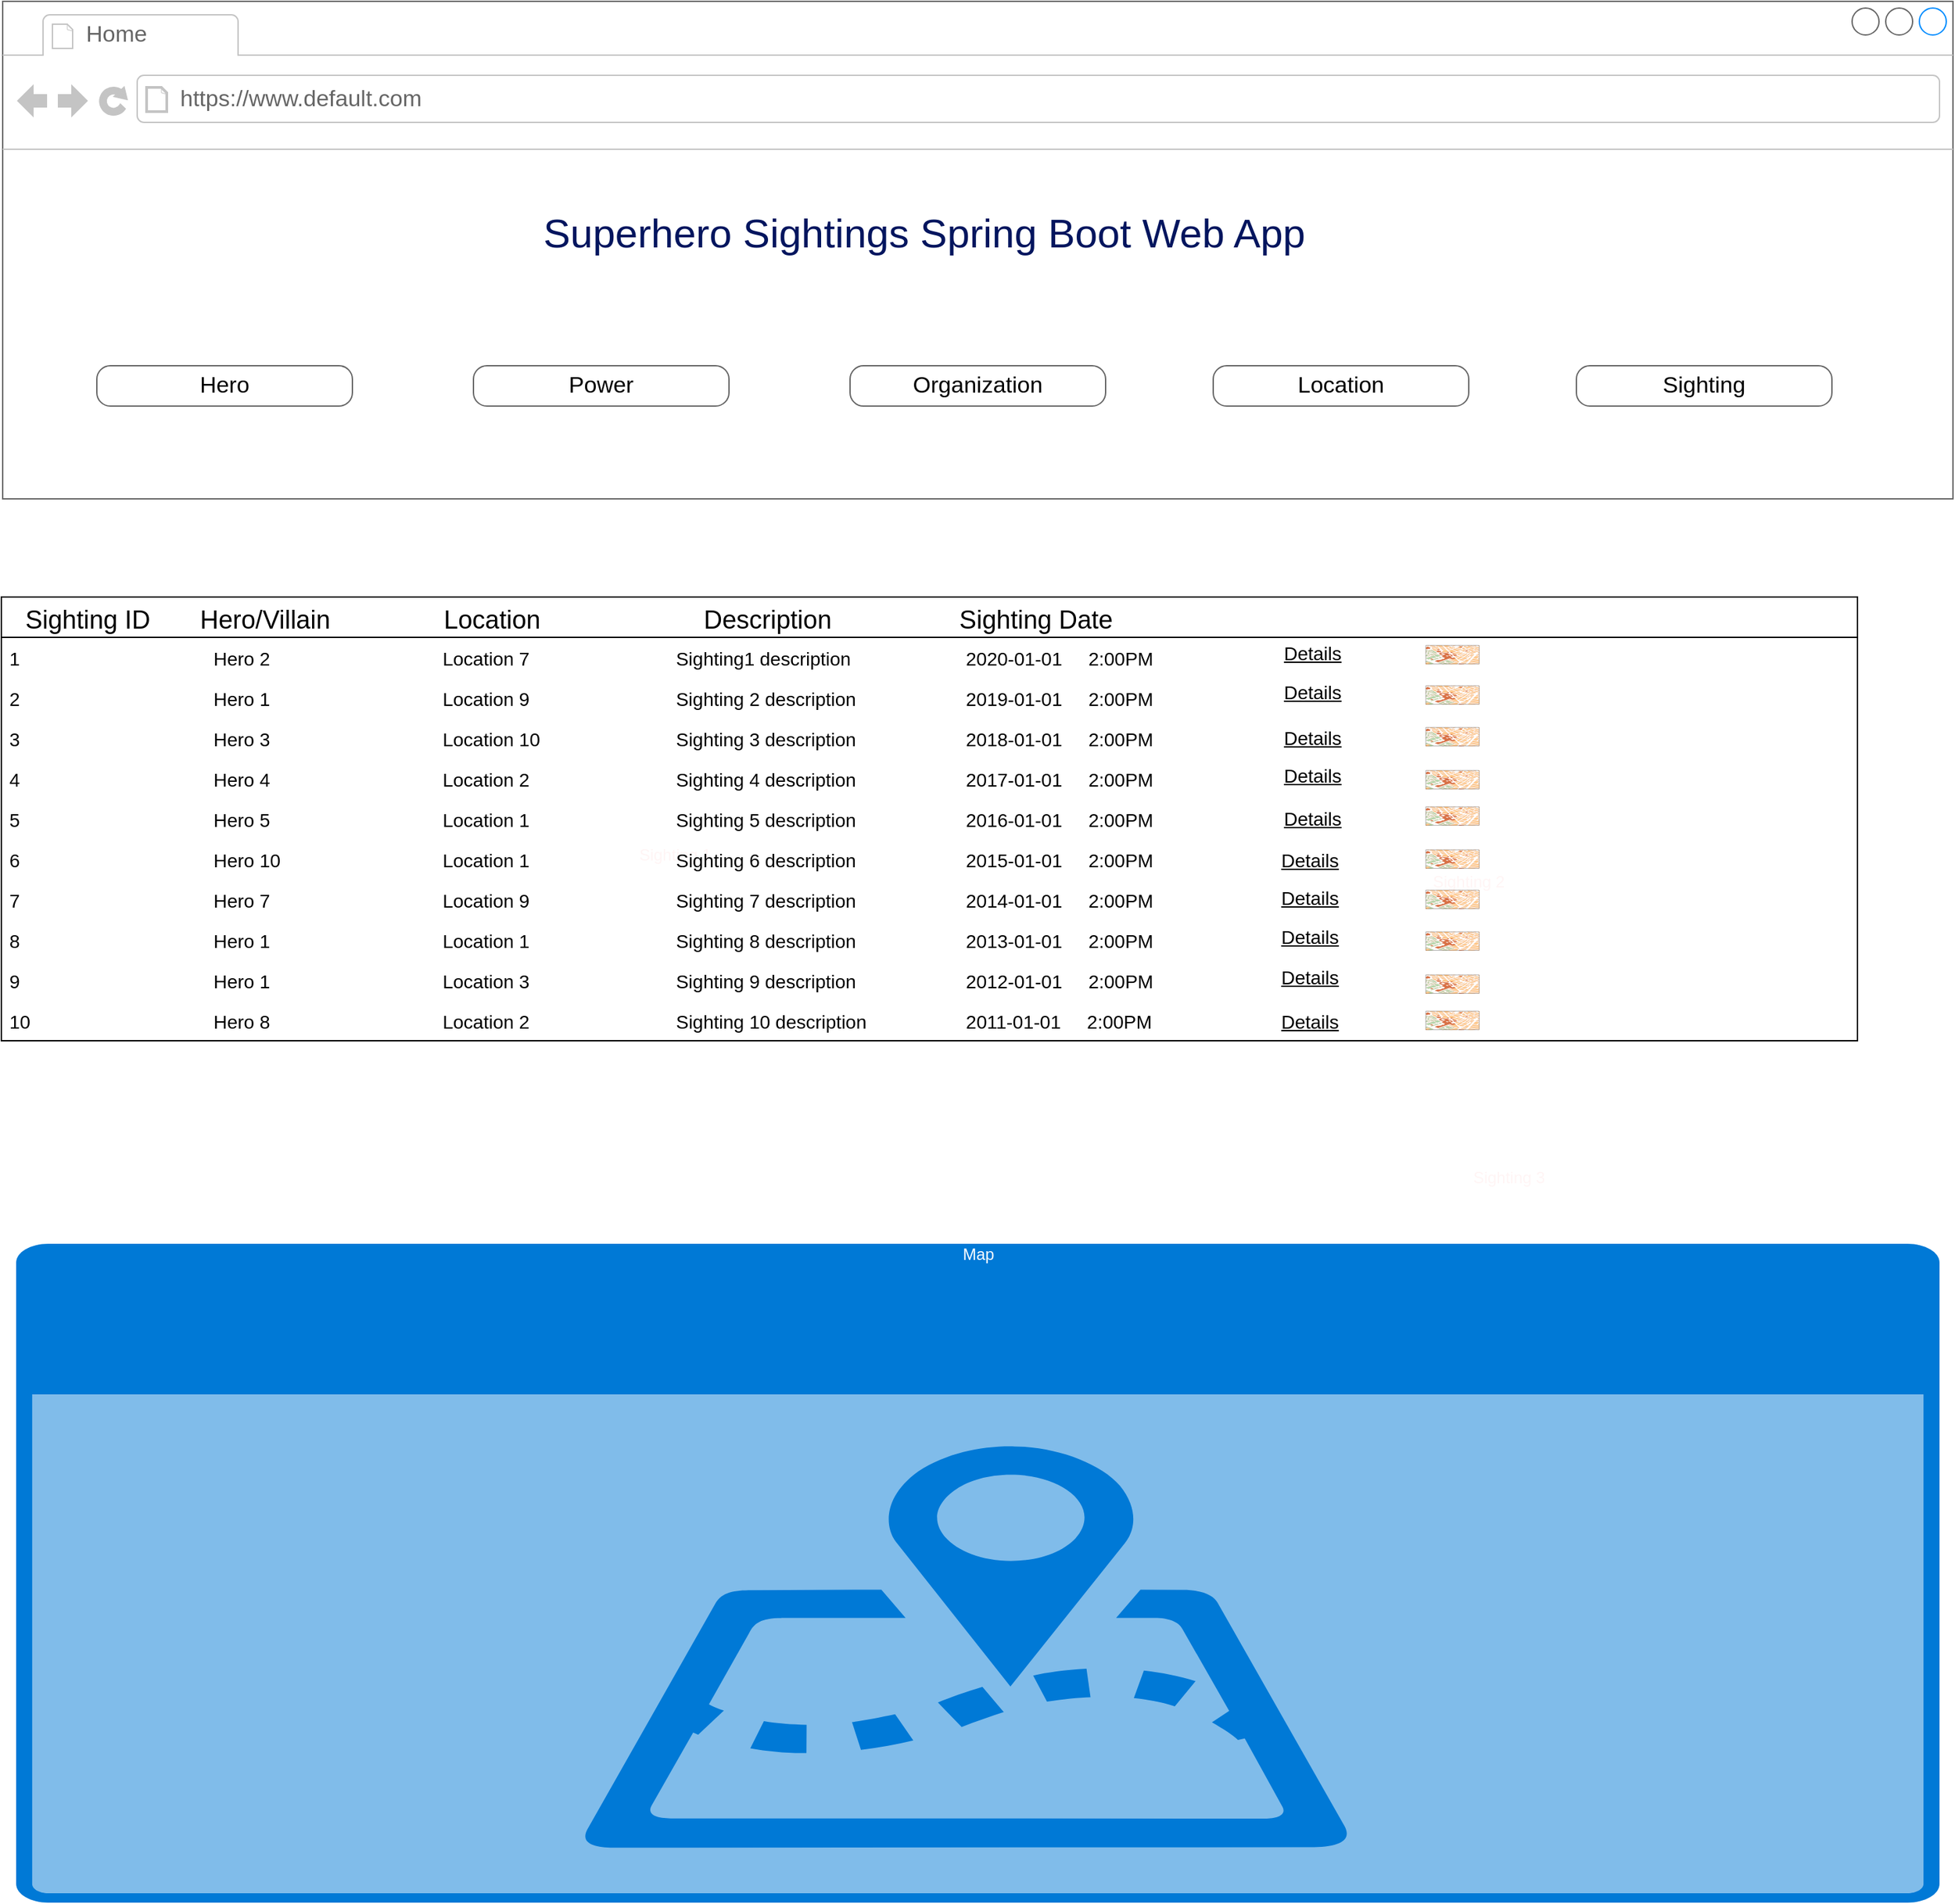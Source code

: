 <mxfile version="20.5.1" type="device"><diagram name="Page-1" id="2cc2dc42-3aac-f2a9-1cec-7a8b7cbee084"><mxGraphModel dx="1038" dy="585" grid="1" gridSize="10" guides="1" tooltips="1" connect="1" arrows="1" fold="1" page="1" pageScale="1" pageWidth="1100" pageHeight="850" background="none" math="0" shadow="0"><root><mxCell id="0"/><mxCell id="1" parent="0"/><mxCell id="7026571954dc6520-1" value="" style="strokeWidth=1;shadow=0;dashed=0;align=left;html=1;shape=mxgraph.mockup.containers.browserWindow;rSize=0;strokeColor=#666666;mainText=,;recursiveResize=0;rounded=0;labelBackgroundColor=none;fontFamily=Verdana;fontSize=12" parent="1" vertex="1"><mxGeometry x="250" y="20" width="1450" height="370" as="geometry"/></mxCell><mxCell id="7026571954dc6520-2" value="Home" style="strokeWidth=1;shadow=0;dashed=0;align=center;html=1;shape=mxgraph.mockup.containers.anchor;fontSize=17;fontColor=#666666;align=left;" parent="7026571954dc6520-1" vertex="1"><mxGeometry x="60" y="12" width="150" height="26" as="geometry"/></mxCell><mxCell id="7026571954dc6520-3" value="https://www.default.com" style="strokeWidth=1;shadow=0;dashed=0;align=center;html=1;shape=mxgraph.mockup.containers.anchor;rSize=0;fontSize=17;fontColor=#666666;align=left;" parent="7026571954dc6520-1" vertex="1"><mxGeometry x="130" y="60" width="250" height="26" as="geometry"/></mxCell><mxCell id="7026571954dc6520-4" value="&lt;h2 style=&quot;box-sizing: border-box; margin-top: 0px; margin-bottom: 0.5rem; font-weight: 300; line-height: 1.2; font-size: 1.875rem; font-family: Arial, Helvetica, sans-serif; color: rgb(2, 21, 94); padding-top: 12px; padding-bottom: 0px; background-color: rgb(255, 255, 255);&quot; id=&quot;yui_3_17_2_1_1667340755161_39&quot;&gt;Superhero Sightings Spring Boot Web App&lt;/h2&gt;" style="text;html=1;points=[];align=left;verticalAlign=top;spacingTop=-4;fontSize=30;fontFamily=Verdana;fontStyle=0" parent="7026571954dc6520-1" vertex="1"><mxGeometry x="400" y="140" width="590" height="50" as="geometry"/></mxCell><mxCell id="jvbijX7r-PZZ7w1VG2m_-4" value="" style="group" parent="7026571954dc6520-1" vertex="1" connectable="0"><mxGeometry x="70" y="271" width="1020" height="30" as="geometry"/></mxCell><mxCell id="7026571954dc6520-18" value="Hero" style="strokeWidth=1;shadow=0;dashed=0;align=center;html=1;shape=mxgraph.mockup.buttons.button;strokeColor=#666666;mainText=;buttonStyle=round;fontSize=17;fontStyle=0;fillColor=none;whiteSpace=wrap;rounded=0;labelBackgroundColor=none;" parent="jvbijX7r-PZZ7w1VG2m_-4" vertex="1"><mxGeometry width="190" height="30" as="geometry"/></mxCell><mxCell id="7026571954dc6520-19" value="Power" style="strokeWidth=1;shadow=0;dashed=0;align=center;html=1;shape=mxgraph.mockup.buttons.button;strokeColor=#666666;mainText=;buttonStyle=round;fontSize=17;fontStyle=0;fillColor=none;whiteSpace=wrap;rounded=0;labelBackgroundColor=none;" parent="jvbijX7r-PZZ7w1VG2m_-4" vertex="1"><mxGeometry x="280" width="190" height="30" as="geometry"/></mxCell><mxCell id="jvbijX7r-PZZ7w1VG2m_-1" value="Organization" style="strokeWidth=1;shadow=0;dashed=0;align=center;html=1;shape=mxgraph.mockup.buttons.button;strokeColor=#666666;mainText=;buttonStyle=round;fontSize=17;fontStyle=0;fillColor=none;whiteSpace=wrap;rounded=0;labelBackgroundColor=none;" parent="jvbijX7r-PZZ7w1VG2m_-4" vertex="1"><mxGeometry x="560" width="190" height="30" as="geometry"/></mxCell><mxCell id="jvbijX7r-PZZ7w1VG2m_-2" value="Location" style="strokeWidth=1;shadow=0;dashed=0;align=center;html=1;shape=mxgraph.mockup.buttons.button;strokeColor=#666666;mainText=;buttonStyle=round;fontSize=17;fontStyle=0;fillColor=none;whiteSpace=wrap;rounded=0;labelBackgroundColor=none;" parent="jvbijX7r-PZZ7w1VG2m_-4" vertex="1"><mxGeometry x="830" width="190" height="30" as="geometry"/></mxCell><mxCell id="jvbijX7r-PZZ7w1VG2m_-3" value="Sighting" style="strokeWidth=1;shadow=0;dashed=0;align=center;html=1;shape=mxgraph.mockup.buttons.button;strokeColor=#666666;mainText=;buttonStyle=round;fontSize=17;fontStyle=0;fillColor=none;whiteSpace=wrap;rounded=0;labelBackgroundColor=none;" parent="7026571954dc6520-1" vertex="1"><mxGeometry x="1170" y="271" width="190" height="30" as="geometry"/></mxCell><mxCell id="kMfeL1CHyE3TxEFatec0-3" value="Map" style="html=1;strokeColor=none;fillColor=#0079D6;labelPosition=center;verticalLabelPosition=middle;verticalAlign=top;align=center;fontSize=12;outlineConnect=0;spacingTop=-6;fontColor=#FFFFFF;sketch=0;shape=mxgraph.sitemap.map;" parent="1" vertex="1"><mxGeometry x="260" y="944" width="1430" height="490" as="geometry"/></mxCell><mxCell id="kMfeL1CHyE3TxEFatec0-4" value="" style="shape=image;html=1;verticalAlign=top;verticalLabelPosition=bottom;labelBackgroundColor=#ffffff;imageAspect=0;aspect=fixed;image=https://cdn3.iconfinder.com/data/icons/internet-and-web-4/78/internt_web_technology-08-128.png" parent="1" vertex="1"><mxGeometry x="1242" y="1070" width="128" height="128" as="geometry"/></mxCell><mxCell id="kMfeL1CHyE3TxEFatec0-5" value="" style="shape=image;html=1;verticalAlign=top;verticalLabelPosition=bottom;labelBackgroundColor=#ffffff;imageAspect=0;aspect=fixed;image=https://cdn3.iconfinder.com/data/icons/internet-and-web-4/78/internt_web_technology-08-128.png" parent="1" vertex="1"><mxGeometry x="1340" y="1110" width="128" height="128" as="geometry"/></mxCell><mxCell id="kMfeL1CHyE3TxEFatec0-6" value="" style="shape=image;html=1;verticalAlign=top;verticalLabelPosition=bottom;labelBackgroundColor=#ffffff;imageAspect=0;aspect=fixed;image=https://cdn3.iconfinder.com/data/icons/internet-and-web-4/78/internt_web_technology-08-128.png" parent="1" vertex="1"><mxGeometry x="592" y="1100" width="128" height="128" as="geometry"/></mxCell><mxCell id="kMfeL1CHyE3TxEFatec0-7" value="Sighting 1" style="text;html=1;strokeColor=none;fillColor=none;align=center;verticalAlign=middle;whiteSpace=wrap;rounded=0;fontColor=#FFF5F5;" parent="1" vertex="1"><mxGeometry x="720" y="640" width="60" height="30" as="geometry"/></mxCell><mxCell id="kMfeL1CHyE3TxEFatec0-8" value="Sighting 2" style="text;html=1;strokeColor=none;fillColor=none;align=center;verticalAlign=middle;whiteSpace=wrap;rounded=0;fontColor=#FFF5F5;" parent="1" vertex="1"><mxGeometry x="1310" y="660" width="60" height="30" as="geometry"/></mxCell><mxCell id="kMfeL1CHyE3TxEFatec0-9" value="Sighting 3" style="text;html=1;strokeColor=none;fillColor=none;align=center;verticalAlign=middle;whiteSpace=wrap;rounded=0;fontColor=#FFF5F5;" parent="1" vertex="1"><mxGeometry x="1340" y="880" width="60" height="30" as="geometry"/></mxCell><mxCell id="aXiLua8sY6bFVQbEmq-i-1" value="   Sighting ID       Hero/Villain                Location                       Description                  Sighting Date" style="swimlane;fontStyle=0;childLayout=stackLayout;horizontal=1;startSize=30;horizontalStack=0;resizeParent=1;resizeParentMax=0;resizeLast=0;collapsible=1;marginBottom=0;fontSize=19;align=left;" vertex="1" parent="1"><mxGeometry x="249" y="463" width="1380" height="330" as="geometry"/></mxCell><mxCell id="aXiLua8sY6bFVQbEmq-i-2" value="1                                     Hero 2                                 Location 7                            Sighting1 description                      2020-01-01     2:00PM                     " style="text;strokeColor=none;fillColor=none;align=left;verticalAlign=middle;spacingLeft=4;spacingRight=4;overflow=hidden;points=[[0,0.5],[1,0.5]];portConstraint=eastwest;rotatable=0;fontSize=14;fontStyle=0" vertex="1" parent="aXiLua8sY6bFVQbEmq-i-1"><mxGeometry y="30" width="1380" height="30" as="geometry"/></mxCell><mxCell id="aXiLua8sY6bFVQbEmq-i-3" value="2                                     Hero 1                                 Location 9                            Sighting 2 description                     2019-01-01     2:00PM         " style="text;strokeColor=none;fillColor=none;align=left;verticalAlign=middle;spacingLeft=4;spacingRight=4;overflow=hidden;points=[[0,0.5],[1,0.5]];portConstraint=eastwest;rotatable=0;fontSize=14;fontStyle=0" vertex="1" parent="aXiLua8sY6bFVQbEmq-i-1"><mxGeometry y="60" width="1380" height="30" as="geometry"/></mxCell><mxCell id="aXiLua8sY6bFVQbEmq-i-4" value="3                                     Hero 3                                 Location 10                          Sighting 3 description                     2018-01-01     2:00PM          " style="text;strokeColor=none;fillColor=none;align=left;verticalAlign=middle;spacingLeft=4;spacingRight=4;overflow=hidden;points=[[0,0.5],[1,0.5]];portConstraint=eastwest;rotatable=0;fontSize=14;fontStyle=0" vertex="1" parent="aXiLua8sY6bFVQbEmq-i-1"><mxGeometry y="90" width="1380" height="30" as="geometry"/></mxCell><mxCell id="aXiLua8sY6bFVQbEmq-i-5" value="4                                     Hero 4                                 Location 2                            Sighting 4 description                     2017-01-01     2:00PM" style="text;strokeColor=none;fillColor=none;align=left;verticalAlign=middle;spacingLeft=4;spacingRight=4;overflow=hidden;points=[[0,0.5],[1,0.5]];portConstraint=eastwest;rotatable=0;fontSize=14;fontStyle=0" vertex="1" parent="aXiLua8sY6bFVQbEmq-i-1"><mxGeometry y="120" width="1380" height="30" as="geometry"/></mxCell><mxCell id="aXiLua8sY6bFVQbEmq-i-6" value="5                                     Hero 5                                 Location 1                            Sighting 5 description                     2016-01-01     2:00PM          " style="text;strokeColor=none;fillColor=none;align=left;verticalAlign=middle;spacingLeft=4;spacingRight=4;overflow=hidden;points=[[0,0.5],[1,0.5]];portConstraint=eastwest;rotatable=0;fontSize=14;fontStyle=0" vertex="1" parent="aXiLua8sY6bFVQbEmq-i-1"><mxGeometry y="150" width="1380" height="30" as="geometry"/></mxCell><mxCell id="aXiLua8sY6bFVQbEmq-i-7" value="6                                     Hero 10                               Location 1                            Sighting 6 description                     2015-01-01     2:00PM" style="text;strokeColor=none;fillColor=none;align=left;verticalAlign=middle;spacingLeft=4;spacingRight=4;overflow=hidden;points=[[0,0.5],[1,0.5]];portConstraint=eastwest;rotatable=0;fontSize=14;fontStyle=0" vertex="1" parent="aXiLua8sY6bFVQbEmq-i-1"><mxGeometry y="180" width="1380" height="30" as="geometry"/></mxCell><mxCell id="aXiLua8sY6bFVQbEmq-i-8" value="7                                     Hero 7                                 Location 9                            Sighting 7 description                     2014-01-01     2:00PM      " style="text;strokeColor=none;fillColor=none;align=left;verticalAlign=middle;spacingLeft=4;spacingRight=4;overflow=hidden;points=[[0,0.5],[1,0.5]];portConstraint=eastwest;rotatable=0;fontSize=14;fontStyle=0" vertex="1" parent="aXiLua8sY6bFVQbEmq-i-1"><mxGeometry y="210" width="1380" height="30" as="geometry"/></mxCell><mxCell id="aXiLua8sY6bFVQbEmq-i-9" value="8                                     Hero 1                                 Location 1                            Sighting 8 description                     2013-01-01     2:00PM        " style="text;strokeColor=none;fillColor=none;align=left;verticalAlign=middle;spacingLeft=4;spacingRight=4;overflow=hidden;points=[[0,0.5],[1,0.5]];portConstraint=eastwest;rotatable=0;fontSize=14;fontStyle=0" vertex="1" parent="aXiLua8sY6bFVQbEmq-i-1"><mxGeometry y="240" width="1380" height="30" as="geometry"/></mxCell><mxCell id="aXiLua8sY6bFVQbEmq-i-10" value="9                                     Hero 1                                 Location 3                            Sighting 9 description                     2012-01-01     2:00PM" style="text;strokeColor=none;fillColor=none;align=left;verticalAlign=middle;spacingLeft=4;spacingRight=4;overflow=hidden;points=[[0,0.5],[1,0.5]];portConstraint=eastwest;rotatable=0;fontSize=14;fontStyle=0" vertex="1" parent="aXiLua8sY6bFVQbEmq-i-1"><mxGeometry y="270" width="1380" height="30" as="geometry"/></mxCell><mxCell id="aXiLua8sY6bFVQbEmq-i-11" value="10                                   Hero 8                                 Location 2                            Sighting 10 description                   2011-01-01     2:00PM" style="text;strokeColor=none;fillColor=none;align=left;verticalAlign=middle;spacingLeft=4;spacingRight=4;overflow=hidden;points=[[0,0.5],[1,0.5]];portConstraint=eastwest;rotatable=0;fontSize=14;fontStyle=0" vertex="1" parent="aXiLua8sY6bFVQbEmq-i-1"><mxGeometry y="300" width="1380" height="30" as="geometry"/></mxCell><mxCell id="aXiLua8sY6bFVQbEmq-i-12" value="Details" style="text;html=1;strokeColor=none;fillColor=none;align=center;verticalAlign=middle;whiteSpace=wrap;rounded=0;fontSize=14;fontStyle=4" vertex="1" parent="1"><mxGeometry x="1194" y="492" width="60" height="25" as="geometry"/></mxCell><mxCell id="aXiLua8sY6bFVQbEmq-i-13" value="Details" style="text;html=1;strokeColor=none;fillColor=none;align=center;verticalAlign=middle;whiteSpace=wrap;rounded=0;fontSize=14;fontStyle=4" vertex="1" parent="1"><mxGeometry x="1194" y="521" width="60" height="25" as="geometry"/></mxCell><mxCell id="aXiLua8sY6bFVQbEmq-i-14" value="Details" style="text;html=1;strokeColor=none;fillColor=none;align=center;verticalAlign=middle;whiteSpace=wrap;rounded=0;fontSize=14;fontStyle=4" vertex="1" parent="1"><mxGeometry x="1194" y="555" width="60" height="25" as="geometry"/></mxCell><mxCell id="aXiLua8sY6bFVQbEmq-i-15" value="Details" style="text;html=1;strokeColor=none;fillColor=none;align=center;verticalAlign=middle;whiteSpace=wrap;rounded=0;fontSize=14;fontStyle=4" vertex="1" parent="1"><mxGeometry x="1194" y="583" width="60" height="25" as="geometry"/></mxCell><mxCell id="aXiLua8sY6bFVQbEmq-i-16" value="Details" style="text;html=1;strokeColor=none;fillColor=none;align=center;verticalAlign=middle;whiteSpace=wrap;rounded=0;fontSize=14;fontStyle=4" vertex="1" parent="1"><mxGeometry x="1194" y="615" width="60" height="25" as="geometry"/></mxCell><mxCell id="aXiLua8sY6bFVQbEmq-i-17" value="Details" style="text;html=1;strokeColor=none;fillColor=none;align=center;verticalAlign=middle;whiteSpace=wrap;rounded=0;fontSize=14;fontStyle=4" vertex="1" parent="1"><mxGeometry x="1192" y="646" width="60" height="25" as="geometry"/></mxCell><mxCell id="aXiLua8sY6bFVQbEmq-i-18" value="Details" style="text;html=1;strokeColor=none;fillColor=none;align=center;verticalAlign=middle;whiteSpace=wrap;rounded=0;fontSize=14;fontStyle=4" vertex="1" parent="1"><mxGeometry x="1192" y="674" width="60" height="25" as="geometry"/></mxCell><mxCell id="aXiLua8sY6bFVQbEmq-i-19" value="Details" style="text;html=1;strokeColor=none;fillColor=none;align=center;verticalAlign=middle;whiteSpace=wrap;rounded=0;fontSize=14;fontStyle=4" vertex="1" parent="1"><mxGeometry x="1192" y="703" width="60" height="25" as="geometry"/></mxCell><mxCell id="aXiLua8sY6bFVQbEmq-i-20" value="Details" style="text;html=1;strokeColor=none;fillColor=none;align=center;verticalAlign=middle;whiteSpace=wrap;rounded=0;fontSize=14;fontStyle=4" vertex="1" parent="1"><mxGeometry x="1192" y="733" width="60" height="25" as="geometry"/></mxCell><mxCell id="aXiLua8sY6bFVQbEmq-i-21" value="Details" style="text;html=1;strokeColor=none;fillColor=none;align=center;verticalAlign=middle;whiteSpace=wrap;rounded=0;fontSize=14;fontStyle=4" vertex="1" parent="1"><mxGeometry x="1192" y="766" width="60" height="25" as="geometry"/></mxCell><mxCell id="aXiLua8sY6bFVQbEmq-i-22" value="" style="verticalLabelPosition=bottom;shadow=0;dashed=0;align=center;html=1;verticalAlign=top;strokeWidth=1;shape=mxgraph.mockup.misc.map;fontSize=14;" vertex="1" parent="1"><mxGeometry x="1308" y="499" width="40" height="14" as="geometry"/></mxCell><mxCell id="aXiLua8sY6bFVQbEmq-i-23" value="" style="verticalLabelPosition=bottom;shadow=0;dashed=0;align=center;html=1;verticalAlign=top;strokeWidth=1;shape=mxgraph.mockup.misc.map;fontSize=14;" vertex="1" parent="1"><mxGeometry x="1308" y="529" width="40" height="14" as="geometry"/></mxCell><mxCell id="aXiLua8sY6bFVQbEmq-i-24" value="" style="verticalLabelPosition=bottom;shadow=0;dashed=0;align=center;html=1;verticalAlign=top;strokeWidth=1;shape=mxgraph.mockup.misc.map;fontSize=14;" vertex="1" parent="1"><mxGeometry x="1308" y="560" width="40" height="14" as="geometry"/></mxCell><mxCell id="aXiLua8sY6bFVQbEmq-i-28" value="" style="verticalLabelPosition=bottom;shadow=0;dashed=0;align=center;html=1;verticalAlign=top;strokeWidth=1;shape=mxgraph.mockup.misc.map;fontSize=14;" vertex="1" parent="1"><mxGeometry x="1308" y="592" width="40" height="14" as="geometry"/></mxCell><mxCell id="aXiLua8sY6bFVQbEmq-i-29" value="" style="verticalLabelPosition=bottom;shadow=0;dashed=0;align=center;html=1;verticalAlign=top;strokeWidth=1;shape=mxgraph.mockup.misc.map;fontSize=14;" vertex="1" parent="1"><mxGeometry x="1308" y="619" width="40" height="14" as="geometry"/></mxCell><mxCell id="aXiLua8sY6bFVQbEmq-i-30" value="" style="verticalLabelPosition=bottom;shadow=0;dashed=0;align=center;html=1;verticalAlign=top;strokeWidth=1;shape=mxgraph.mockup.misc.map;fontSize=14;" vertex="1" parent="1"><mxGeometry x="1308" y="651" width="40" height="14" as="geometry"/></mxCell><mxCell id="aXiLua8sY6bFVQbEmq-i-31" value="" style="verticalLabelPosition=bottom;shadow=0;dashed=0;align=center;html=1;verticalAlign=top;strokeWidth=1;shape=mxgraph.mockup.misc.map;fontSize=14;" vertex="1" parent="1"><mxGeometry x="1308" y="681" width="40" height="14" as="geometry"/></mxCell><mxCell id="aXiLua8sY6bFVQbEmq-i-32" value="" style="verticalLabelPosition=bottom;shadow=0;dashed=0;align=center;html=1;verticalAlign=top;strokeWidth=1;shape=mxgraph.mockup.misc.map;fontSize=14;" vertex="1" parent="1"><mxGeometry x="1308" y="712" width="40" height="14" as="geometry"/></mxCell><mxCell id="aXiLua8sY6bFVQbEmq-i-33" value="" style="verticalLabelPosition=bottom;shadow=0;dashed=0;align=center;html=1;verticalAlign=top;strokeWidth=1;shape=mxgraph.mockup.misc.map;fontSize=14;" vertex="1" parent="1"><mxGeometry x="1308" y="744" width="40" height="14" as="geometry"/></mxCell><mxCell id="aXiLua8sY6bFVQbEmq-i-34" value="" style="verticalLabelPosition=bottom;shadow=0;dashed=0;align=center;html=1;verticalAlign=top;strokeWidth=1;shape=mxgraph.mockup.misc.map;fontSize=14;" vertex="1" parent="1"><mxGeometry x="1308" y="771" width="40" height="14" as="geometry"/></mxCell></root></mxGraphModel></diagram></mxfile>